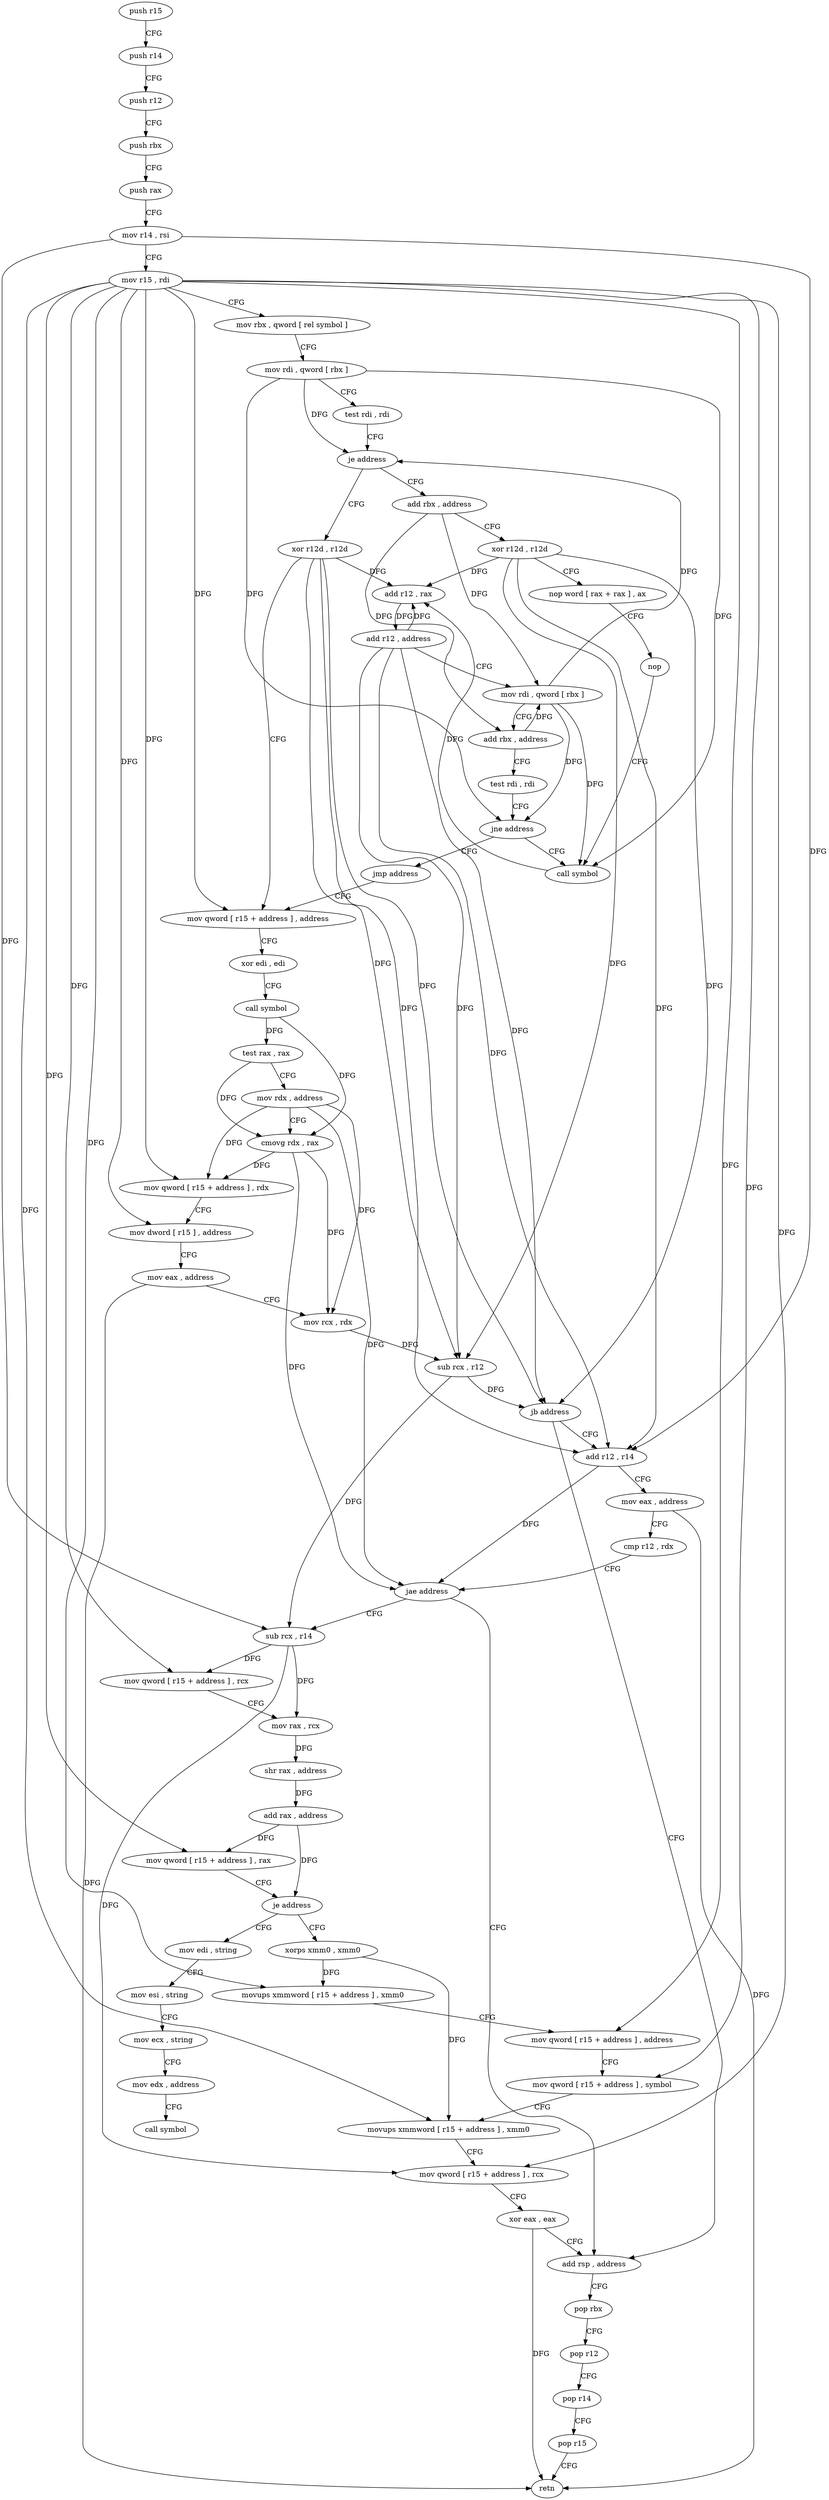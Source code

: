 digraph "func" {
"4256672" [label = "push r15" ]
"4256674" [label = "push r14" ]
"4256676" [label = "push r12" ]
"4256678" [label = "push rbx" ]
"4256679" [label = "push rax" ]
"4256680" [label = "mov r14 , rsi" ]
"4256683" [label = "mov r15 , rdi" ]
"4256686" [label = "mov rbx , qword [ rel symbol ]" ]
"4256693" [label = "mov rdi , qword [ rbx ]" ]
"4256696" [label = "test rdi , rdi" ]
"4256699" [label = "je address" ]
"4256746" [label = "xor r12d , r12d" ]
"4256701" [label = "add rbx , address" ]
"4256749" [label = "mov qword [ r15 + address ] , address" ]
"4256705" [label = "xor r12d , r12d" ]
"4256708" [label = "nop word [ rax + rax ] , ax" ]
"4256718" [label = "nop" ]
"4256720" [label = "call symbol" ]
"4256877" [label = "add rsp , address" ]
"4256881" [label = "pop rbx" ]
"4256882" [label = "pop r12" ]
"4256884" [label = "pop r14" ]
"4256886" [label = "pop r15" ]
"4256888" [label = "retn" ]
"4256805" [label = "add r12 , r14" ]
"4256808" [label = "mov eax , address" ]
"4256813" [label = "cmp r12 , rdx" ]
"4256816" [label = "jae address" ]
"4256818" [label = "sub rcx , r14" ]
"4256725" [label = "add r12 , rax" ]
"4256728" [label = "add r12 , address" ]
"4256732" [label = "mov rdi , qword [ rbx ]" ]
"4256735" [label = "add rbx , address" ]
"4256739" [label = "test rdi , rdi" ]
"4256742" [label = "jne address" ]
"4256744" [label = "jmp address" ]
"4256821" [label = "mov qword [ r15 + address ] , rcx" ]
"4256825" [label = "mov rax , rcx" ]
"4256828" [label = "shr rax , address" ]
"4256832" [label = "add rax , address" ]
"4256836" [label = "mov qword [ r15 + address ] , rax" ]
"4256840" [label = "je address" ]
"4256889" [label = "mov edi , string" ]
"4256842" [label = "xorps xmm0 , xmm0" ]
"4256757" [label = "xor edi , edi" ]
"4256759" [label = "call symbol" ]
"4256764" [label = "test rax , rax" ]
"4256767" [label = "mov rdx , address" ]
"4256777" [label = "cmovg rdx , rax" ]
"4256781" [label = "mov qword [ r15 + address ] , rdx" ]
"4256785" [label = "mov dword [ r15 ] , address" ]
"4256792" [label = "mov eax , address" ]
"4256797" [label = "mov rcx , rdx" ]
"4256800" [label = "sub rcx , r12" ]
"4256803" [label = "jb address" ]
"4256894" [label = "mov esi , string" ]
"4256899" [label = "mov ecx , string" ]
"4256904" [label = "mov edx , address" ]
"4256909" [label = "call symbol" ]
"4256845" [label = "movups xmmword [ r15 + address ] , xmm0" ]
"4256850" [label = "mov qword [ r15 + address ] , address" ]
"4256858" [label = "mov qword [ r15 + address ] , symbol" ]
"4256866" [label = "movups xmmword [ r15 + address ] , xmm0" ]
"4256871" [label = "mov qword [ r15 + address ] , rcx" ]
"4256875" [label = "xor eax , eax" ]
"4256672" -> "4256674" [ label = "CFG" ]
"4256674" -> "4256676" [ label = "CFG" ]
"4256676" -> "4256678" [ label = "CFG" ]
"4256678" -> "4256679" [ label = "CFG" ]
"4256679" -> "4256680" [ label = "CFG" ]
"4256680" -> "4256683" [ label = "CFG" ]
"4256680" -> "4256805" [ label = "DFG" ]
"4256680" -> "4256818" [ label = "DFG" ]
"4256683" -> "4256686" [ label = "CFG" ]
"4256683" -> "4256749" [ label = "DFG" ]
"4256683" -> "4256781" [ label = "DFG" ]
"4256683" -> "4256785" [ label = "DFG" ]
"4256683" -> "4256821" [ label = "DFG" ]
"4256683" -> "4256836" [ label = "DFG" ]
"4256683" -> "4256845" [ label = "DFG" ]
"4256683" -> "4256850" [ label = "DFG" ]
"4256683" -> "4256858" [ label = "DFG" ]
"4256683" -> "4256866" [ label = "DFG" ]
"4256683" -> "4256871" [ label = "DFG" ]
"4256686" -> "4256693" [ label = "CFG" ]
"4256693" -> "4256696" [ label = "CFG" ]
"4256693" -> "4256699" [ label = "DFG" ]
"4256693" -> "4256720" [ label = "DFG" ]
"4256693" -> "4256742" [ label = "DFG" ]
"4256696" -> "4256699" [ label = "CFG" ]
"4256699" -> "4256746" [ label = "CFG" ]
"4256699" -> "4256701" [ label = "CFG" ]
"4256746" -> "4256749" [ label = "CFG" ]
"4256746" -> "4256725" [ label = "DFG" ]
"4256746" -> "4256800" [ label = "DFG" ]
"4256746" -> "4256803" [ label = "DFG" ]
"4256746" -> "4256805" [ label = "DFG" ]
"4256701" -> "4256705" [ label = "CFG" ]
"4256701" -> "4256732" [ label = "DFG" ]
"4256701" -> "4256735" [ label = "DFG" ]
"4256749" -> "4256757" [ label = "CFG" ]
"4256705" -> "4256708" [ label = "CFG" ]
"4256705" -> "4256725" [ label = "DFG" ]
"4256705" -> "4256800" [ label = "DFG" ]
"4256705" -> "4256803" [ label = "DFG" ]
"4256705" -> "4256805" [ label = "DFG" ]
"4256708" -> "4256718" [ label = "CFG" ]
"4256718" -> "4256720" [ label = "CFG" ]
"4256720" -> "4256725" [ label = "DFG" ]
"4256877" -> "4256881" [ label = "CFG" ]
"4256881" -> "4256882" [ label = "CFG" ]
"4256882" -> "4256884" [ label = "CFG" ]
"4256884" -> "4256886" [ label = "CFG" ]
"4256886" -> "4256888" [ label = "CFG" ]
"4256805" -> "4256808" [ label = "CFG" ]
"4256805" -> "4256816" [ label = "DFG" ]
"4256808" -> "4256813" [ label = "CFG" ]
"4256808" -> "4256888" [ label = "DFG" ]
"4256813" -> "4256816" [ label = "CFG" ]
"4256816" -> "4256877" [ label = "CFG" ]
"4256816" -> "4256818" [ label = "CFG" ]
"4256818" -> "4256821" [ label = "DFG" ]
"4256818" -> "4256825" [ label = "DFG" ]
"4256818" -> "4256871" [ label = "DFG" ]
"4256725" -> "4256728" [ label = "DFG" ]
"4256728" -> "4256732" [ label = "CFG" ]
"4256728" -> "4256725" [ label = "DFG" ]
"4256728" -> "4256800" [ label = "DFG" ]
"4256728" -> "4256803" [ label = "DFG" ]
"4256728" -> "4256805" [ label = "DFG" ]
"4256732" -> "4256735" [ label = "CFG" ]
"4256732" -> "4256699" [ label = "DFG" ]
"4256732" -> "4256720" [ label = "DFG" ]
"4256732" -> "4256742" [ label = "DFG" ]
"4256735" -> "4256739" [ label = "CFG" ]
"4256735" -> "4256732" [ label = "DFG" ]
"4256739" -> "4256742" [ label = "CFG" ]
"4256742" -> "4256720" [ label = "CFG" ]
"4256742" -> "4256744" [ label = "CFG" ]
"4256744" -> "4256749" [ label = "CFG" ]
"4256821" -> "4256825" [ label = "CFG" ]
"4256825" -> "4256828" [ label = "DFG" ]
"4256828" -> "4256832" [ label = "DFG" ]
"4256832" -> "4256836" [ label = "DFG" ]
"4256832" -> "4256840" [ label = "DFG" ]
"4256836" -> "4256840" [ label = "CFG" ]
"4256840" -> "4256889" [ label = "CFG" ]
"4256840" -> "4256842" [ label = "CFG" ]
"4256889" -> "4256894" [ label = "CFG" ]
"4256842" -> "4256845" [ label = "DFG" ]
"4256842" -> "4256866" [ label = "DFG" ]
"4256757" -> "4256759" [ label = "CFG" ]
"4256759" -> "4256764" [ label = "DFG" ]
"4256759" -> "4256777" [ label = "DFG" ]
"4256764" -> "4256767" [ label = "CFG" ]
"4256764" -> "4256777" [ label = "DFG" ]
"4256767" -> "4256777" [ label = "CFG" ]
"4256767" -> "4256781" [ label = "DFG" ]
"4256767" -> "4256797" [ label = "DFG" ]
"4256767" -> "4256816" [ label = "DFG" ]
"4256777" -> "4256781" [ label = "DFG" ]
"4256777" -> "4256797" [ label = "DFG" ]
"4256777" -> "4256816" [ label = "DFG" ]
"4256781" -> "4256785" [ label = "CFG" ]
"4256785" -> "4256792" [ label = "CFG" ]
"4256792" -> "4256797" [ label = "CFG" ]
"4256792" -> "4256888" [ label = "DFG" ]
"4256797" -> "4256800" [ label = "DFG" ]
"4256800" -> "4256803" [ label = "DFG" ]
"4256800" -> "4256818" [ label = "DFG" ]
"4256803" -> "4256877" [ label = "CFG" ]
"4256803" -> "4256805" [ label = "CFG" ]
"4256894" -> "4256899" [ label = "CFG" ]
"4256899" -> "4256904" [ label = "CFG" ]
"4256904" -> "4256909" [ label = "CFG" ]
"4256845" -> "4256850" [ label = "CFG" ]
"4256850" -> "4256858" [ label = "CFG" ]
"4256858" -> "4256866" [ label = "CFG" ]
"4256866" -> "4256871" [ label = "CFG" ]
"4256871" -> "4256875" [ label = "CFG" ]
"4256875" -> "4256877" [ label = "CFG" ]
"4256875" -> "4256888" [ label = "DFG" ]
}
